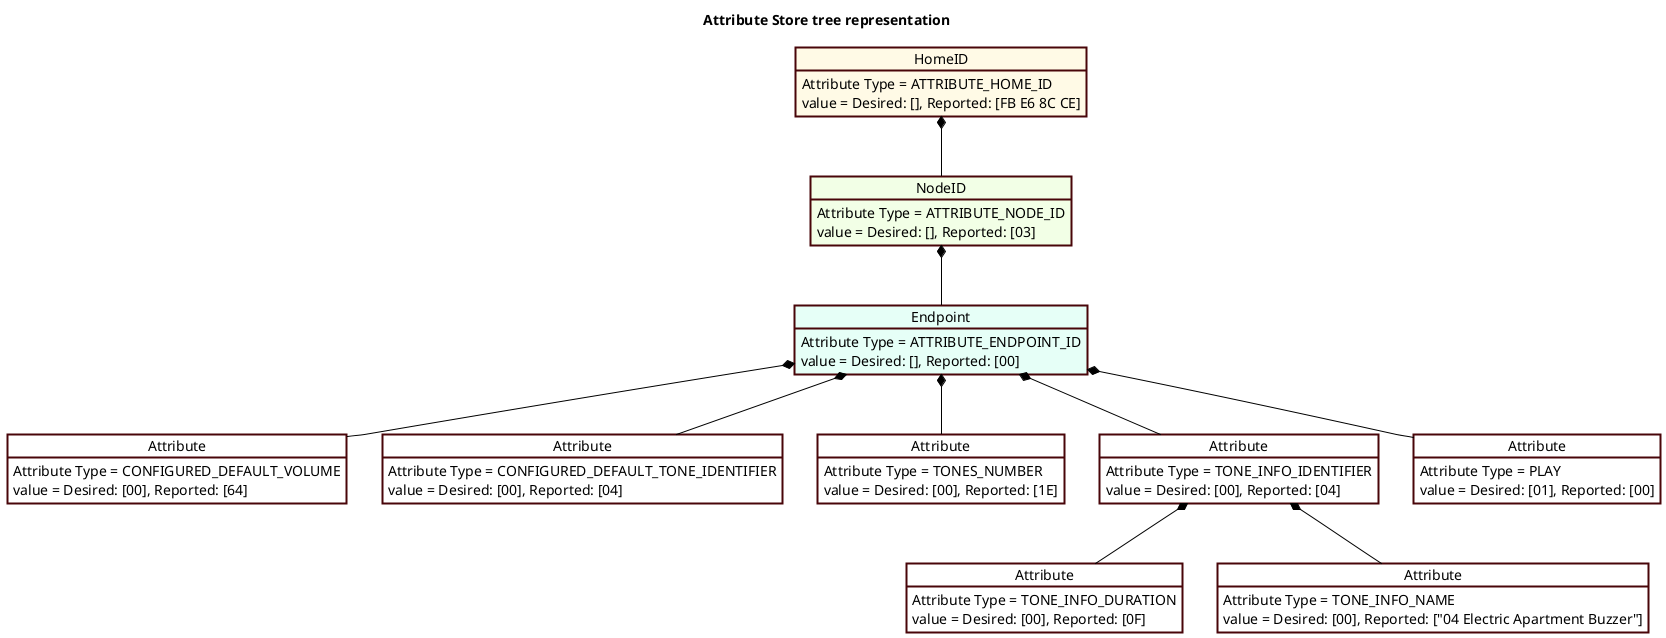 @startuml

' Style for the diagram
skinparam classFontColor black
skinparam classFontSize 10
skinparam classFontName Helvetica
skinparam shadowing false
skinparam ArrowColor #000000

skinparam ObjectBackgroundColor #DEDEDE
skinparam ObjectBorderColor #480509
skinparam ObjectBorderThickness 2
skinparam ObjectFontColor #000000

skinparam NoteBackgroundColor #FFFFFF
skinparam NoteBorderColor #000000

title Attribute Store tree representation

object HomeID #fffae6
HomeID : Attribute Type = ATTRIBUTE_HOME_ID
HomeID : value = Desired: [], Reported: [FB E6 8C CE]

object "NodeID" as NodeID_1 #f2ffe6
NodeID_1 : Attribute Type = ATTRIBUTE_NODE_ID
NodeID_1 : value = Desired: [], Reported: [03]

object "Endpoint" as endpoint_1 #e6fff7
endpoint_1 : Attribute Type = ATTRIBUTE_ENDPOINT_ID
endpoint_1 : value = Desired: [], Reported: [00]

object "Attribute" as attribute_1 #FFFFFF
attribute_1 : Attribute Type = CONFIGURED_DEFAULT_VOLUME
attribute_1 : value = Desired: [00], Reported: [64]

object "Attribute" as attribute_2 #FFFFFF
attribute_2 : Attribute Type = CONFIGURED_DEFAULT_TONE_IDENTIFIER
attribute_2 : value = Desired: [00], Reported: [04]

object "Attribute" as attribute_3 #FFFFFF
attribute_3 : Attribute Type = TONES_NUMBER
attribute_3 : value = Desired: [00], Reported: [1E]

object "Attribute" as attribute_4 #FFFFFF
attribute_4 : Attribute Type = TONE_INFO_IDENTIFIER
attribute_4 : value = Desired: [00], Reported: [04]

object "Attribute" as sub_attribute_1 #FFFFFF
sub_attribute_1 : Attribute Type = TONE_INFO_DURATION
sub_attribute_1 : value = Desired: [00], Reported: [0F]

object "Attribute" as sub_attribute_2 #FFFFFF
sub_attribute_2 : Attribute Type = TONE_INFO_NAME
sub_attribute_2 : value = Desired: [00], Reported: ["04 Electric Apartment Buzzer"]

object "Attribute" as attribute_5 #FFFFFF
attribute_5 : Attribute Type = PLAY
attribute_5 : value = Desired: [01], Reported: [00]



HomeID *-- NodeID_1
NodeID_1 *-- endpoint_1
endpoint_1 *-- attribute_1
endpoint_1 *-- attribute_2
endpoint_1 *-- attribute_3
endpoint_1 *-- attribute_4
endpoint_1 *-- attribute_5
attribute_4 *-- sub_attribute_1
attribute_4 *-- sub_attribute_2




@enduml

